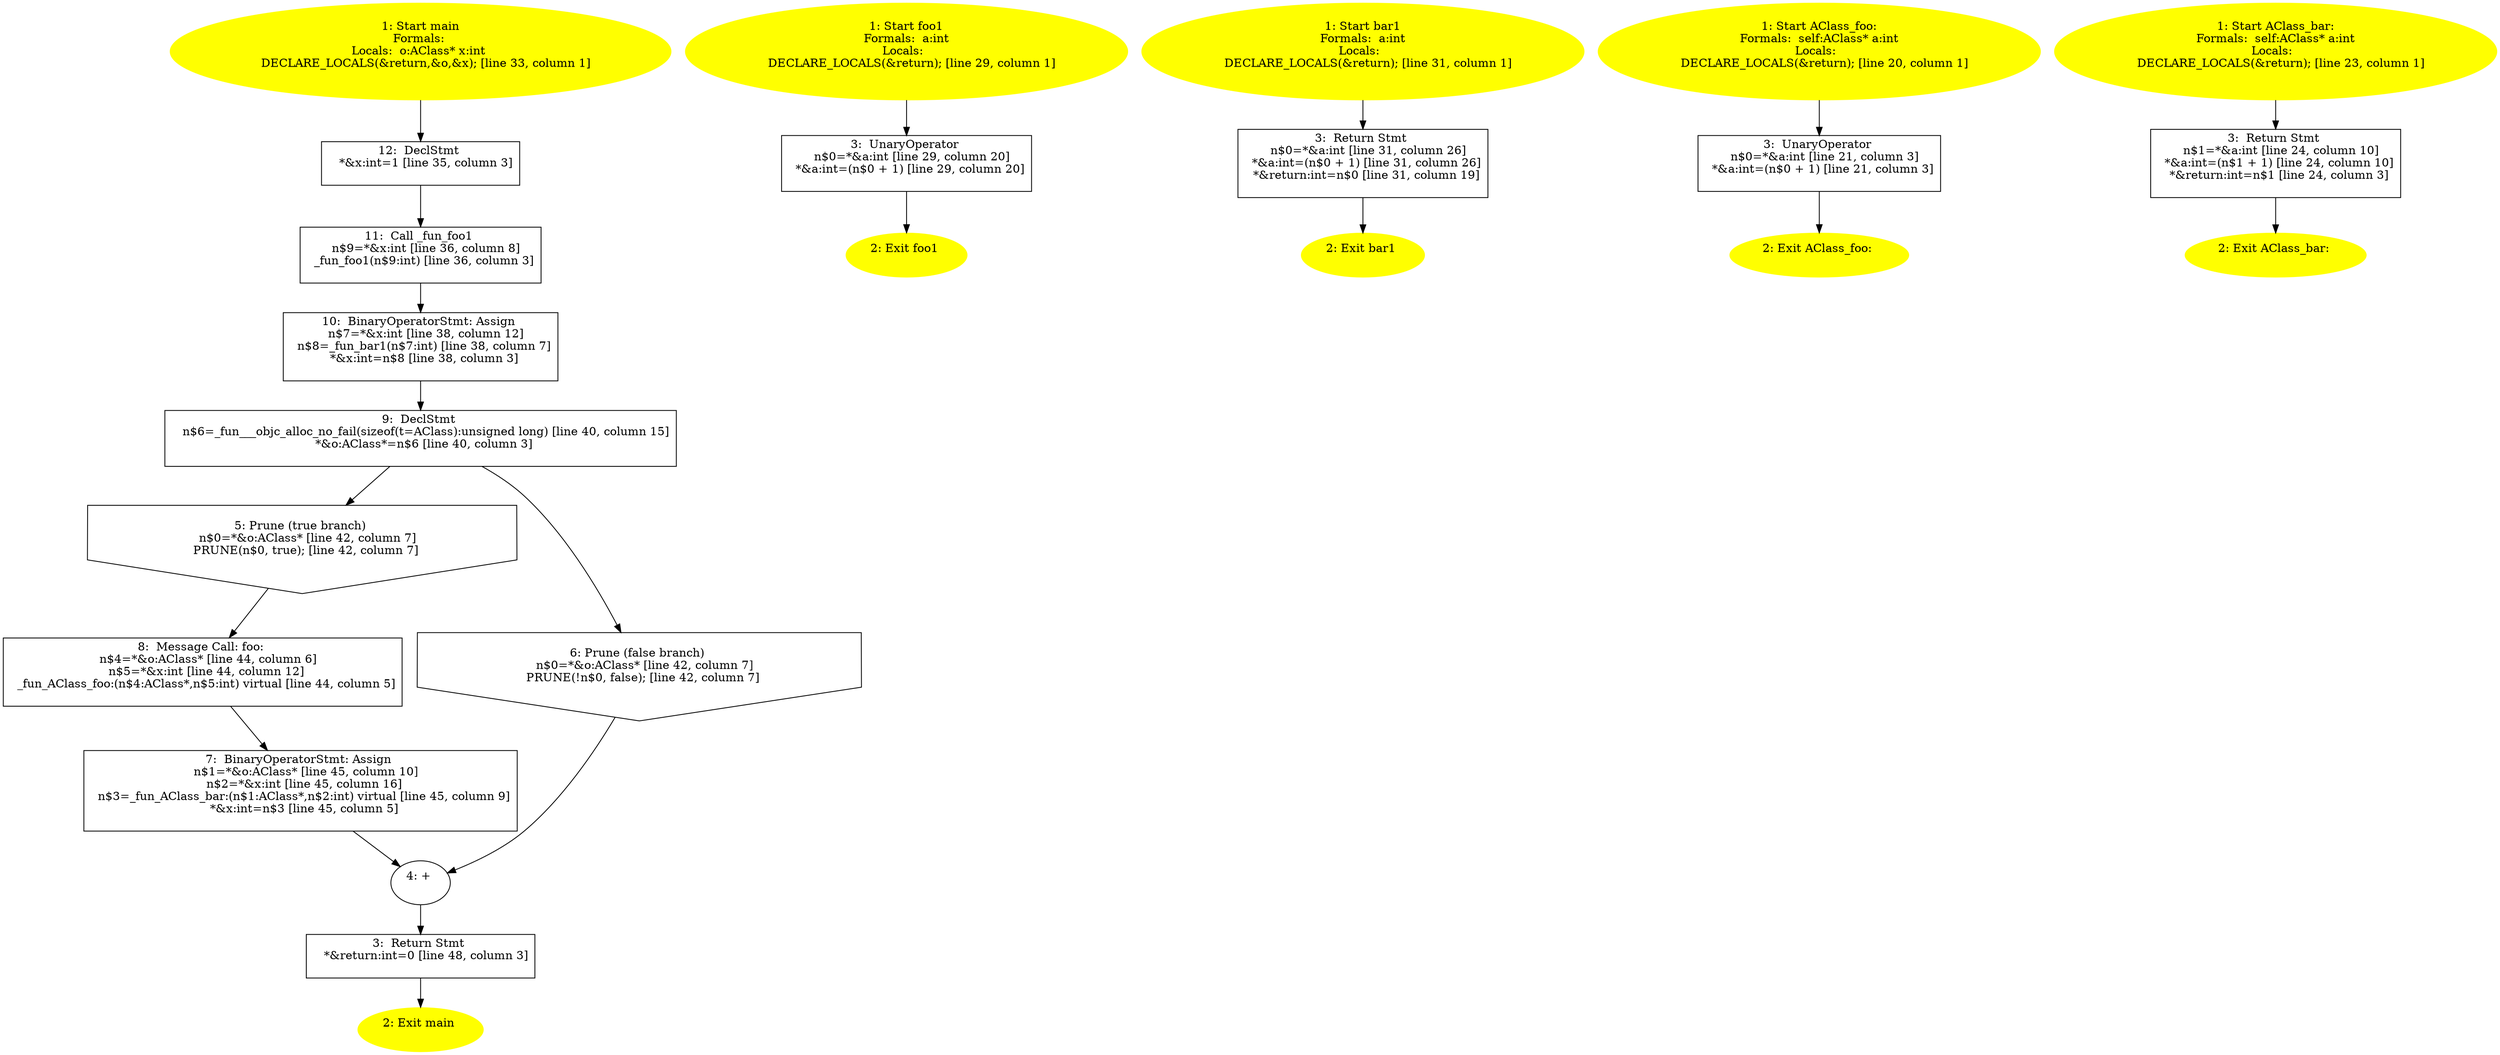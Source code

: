 /* @generated */
digraph cfg {
"main.fad58de7366495db4650cfefac2fcd61_1" [label="1: Start main\nFormals: \nLocals:  o:AClass* x:int \n   DECLARE_LOCALS(&return,&o,&x); [line 33, column 1]\n " color=yellow style=filled]
	

	 "main.fad58de7366495db4650cfefac2fcd61_1" -> "main.fad58de7366495db4650cfefac2fcd61_12" ;
"main.fad58de7366495db4650cfefac2fcd61_2" [label="2: Exit main \n  " color=yellow style=filled]
	

"main.fad58de7366495db4650cfefac2fcd61_3" [label="3:  Return Stmt \n   *&return:int=0 [line 48, column 3]\n " shape="box"]
	

	 "main.fad58de7366495db4650cfefac2fcd61_3" -> "main.fad58de7366495db4650cfefac2fcd61_2" ;
"main.fad58de7366495db4650cfefac2fcd61_4" [label="4: + \n  " ]
	

	 "main.fad58de7366495db4650cfefac2fcd61_4" -> "main.fad58de7366495db4650cfefac2fcd61_3" ;
"main.fad58de7366495db4650cfefac2fcd61_5" [label="5: Prune (true branch) \n   n$0=*&o:AClass* [line 42, column 7]\n  PRUNE(n$0, true); [line 42, column 7]\n " shape="invhouse"]
	

	 "main.fad58de7366495db4650cfefac2fcd61_5" -> "main.fad58de7366495db4650cfefac2fcd61_8" ;
"main.fad58de7366495db4650cfefac2fcd61_6" [label="6: Prune (false branch) \n   n$0=*&o:AClass* [line 42, column 7]\n  PRUNE(!n$0, false); [line 42, column 7]\n " shape="invhouse"]
	

	 "main.fad58de7366495db4650cfefac2fcd61_6" -> "main.fad58de7366495db4650cfefac2fcd61_4" ;
"main.fad58de7366495db4650cfefac2fcd61_7" [label="7:  BinaryOperatorStmt: Assign \n   n$1=*&o:AClass* [line 45, column 10]\n  n$2=*&x:int [line 45, column 16]\n  n$3=_fun_AClass_bar:(n$1:AClass*,n$2:int) virtual [line 45, column 9]\n  *&x:int=n$3 [line 45, column 5]\n " shape="box"]
	

	 "main.fad58de7366495db4650cfefac2fcd61_7" -> "main.fad58de7366495db4650cfefac2fcd61_4" ;
"main.fad58de7366495db4650cfefac2fcd61_8" [label="8:  Message Call: foo: \n   n$4=*&o:AClass* [line 44, column 6]\n  n$5=*&x:int [line 44, column 12]\n  _fun_AClass_foo:(n$4:AClass*,n$5:int) virtual [line 44, column 5]\n " shape="box"]
	

	 "main.fad58de7366495db4650cfefac2fcd61_8" -> "main.fad58de7366495db4650cfefac2fcd61_7" ;
"main.fad58de7366495db4650cfefac2fcd61_9" [label="9:  DeclStmt \n   n$6=_fun___objc_alloc_no_fail(sizeof(t=AClass):unsigned long) [line 40, column 15]\n  *&o:AClass*=n$6 [line 40, column 3]\n " shape="box"]
	

	 "main.fad58de7366495db4650cfefac2fcd61_9" -> "main.fad58de7366495db4650cfefac2fcd61_5" ;
	 "main.fad58de7366495db4650cfefac2fcd61_9" -> "main.fad58de7366495db4650cfefac2fcd61_6" ;
"main.fad58de7366495db4650cfefac2fcd61_10" [label="10:  BinaryOperatorStmt: Assign \n   n$7=*&x:int [line 38, column 12]\n  n$8=_fun_bar1(n$7:int) [line 38, column 7]\n  *&x:int=n$8 [line 38, column 3]\n " shape="box"]
	

	 "main.fad58de7366495db4650cfefac2fcd61_10" -> "main.fad58de7366495db4650cfefac2fcd61_9" ;
"main.fad58de7366495db4650cfefac2fcd61_11" [label="11:  Call _fun_foo1 \n   n$9=*&x:int [line 36, column 8]\n  _fun_foo1(n$9:int) [line 36, column 3]\n " shape="box"]
	

	 "main.fad58de7366495db4650cfefac2fcd61_11" -> "main.fad58de7366495db4650cfefac2fcd61_10" ;
"main.fad58de7366495db4650cfefac2fcd61_12" [label="12:  DeclStmt \n   *&x:int=1 [line 35, column 3]\n " shape="box"]
	

	 "main.fad58de7366495db4650cfefac2fcd61_12" -> "main.fad58de7366495db4650cfefac2fcd61_11" ;
"foo1.299a0be4a5a79e6a59fdd251b19d78bb_1" [label="1: Start foo1\nFormals:  a:int\nLocals:  \n   DECLARE_LOCALS(&return); [line 29, column 1]\n " color=yellow style=filled]
	

	 "foo1.299a0be4a5a79e6a59fdd251b19d78bb_1" -> "foo1.299a0be4a5a79e6a59fdd251b19d78bb_3" ;
"foo1.299a0be4a5a79e6a59fdd251b19d78bb_2" [label="2: Exit foo1 \n  " color=yellow style=filled]
	

"foo1.299a0be4a5a79e6a59fdd251b19d78bb_3" [label="3:  UnaryOperator \n   n$0=*&a:int [line 29, column 20]\n  *&a:int=(n$0 + 1) [line 29, column 20]\n " shape="box"]
	

	 "foo1.299a0be4a5a79e6a59fdd251b19d78bb_3" -> "foo1.299a0be4a5a79e6a59fdd251b19d78bb_2" ;
"bar1.fa85cca91963d8f301e34247048fca39_1" [label="1: Start bar1\nFormals:  a:int\nLocals:  \n   DECLARE_LOCALS(&return); [line 31, column 1]\n " color=yellow style=filled]
	

	 "bar1.fa85cca91963d8f301e34247048fca39_1" -> "bar1.fa85cca91963d8f301e34247048fca39_3" ;
"bar1.fa85cca91963d8f301e34247048fca39_2" [label="2: Exit bar1 \n  " color=yellow style=filled]
	

"bar1.fa85cca91963d8f301e34247048fca39_3" [label="3:  Return Stmt \n   n$0=*&a:int [line 31, column 26]\n  *&a:int=(n$0 + 1) [line 31, column 26]\n  *&return:int=n$0 [line 31, column 19]\n " shape="box"]
	

	 "bar1.fa85cca91963d8f301e34247048fca39_3" -> "bar1.fa85cca91963d8f301e34247048fca39_2" ;
"foo:#AClass#instance.85442408d439a21334483f95effd3023_1" [label="1: Start AClass_foo:\nFormals:  self:AClass* a:int\nLocals:  \n   DECLARE_LOCALS(&return); [line 20, column 1]\n " color=yellow style=filled]
	

	 "foo:#AClass#instance.85442408d439a21334483f95effd3023_1" -> "foo:#AClass#instance.85442408d439a21334483f95effd3023_3" ;
"foo:#AClass#instance.85442408d439a21334483f95effd3023_2" [label="2: Exit AClass_foo: \n  " color=yellow style=filled]
	

"foo:#AClass#instance.85442408d439a21334483f95effd3023_3" [label="3:  UnaryOperator \n   n$0=*&a:int [line 21, column 3]\n  *&a:int=(n$0 + 1) [line 21, column 3]\n " shape="box"]
	

	 "foo:#AClass#instance.85442408d439a21334483f95effd3023_3" -> "foo:#AClass#instance.85442408d439a21334483f95effd3023_2" ;
"bar:#AClass#instance.c024d9849ec28286083491e7c46a4982_1" [label="1: Start AClass_bar:\nFormals:  self:AClass* a:int\nLocals:  \n   DECLARE_LOCALS(&return); [line 23, column 1]\n " color=yellow style=filled]
	

	 "bar:#AClass#instance.c024d9849ec28286083491e7c46a4982_1" -> "bar:#AClass#instance.c024d9849ec28286083491e7c46a4982_3" ;
"bar:#AClass#instance.c024d9849ec28286083491e7c46a4982_2" [label="2: Exit AClass_bar: \n  " color=yellow style=filled]
	

"bar:#AClass#instance.c024d9849ec28286083491e7c46a4982_3" [label="3:  Return Stmt \n   n$1=*&a:int [line 24, column 10]\n  *&a:int=(n$1 + 1) [line 24, column 10]\n  *&return:int=n$1 [line 24, column 3]\n " shape="box"]
	

	 "bar:#AClass#instance.c024d9849ec28286083491e7c46a4982_3" -> "bar:#AClass#instance.c024d9849ec28286083491e7c46a4982_2" ;
}
